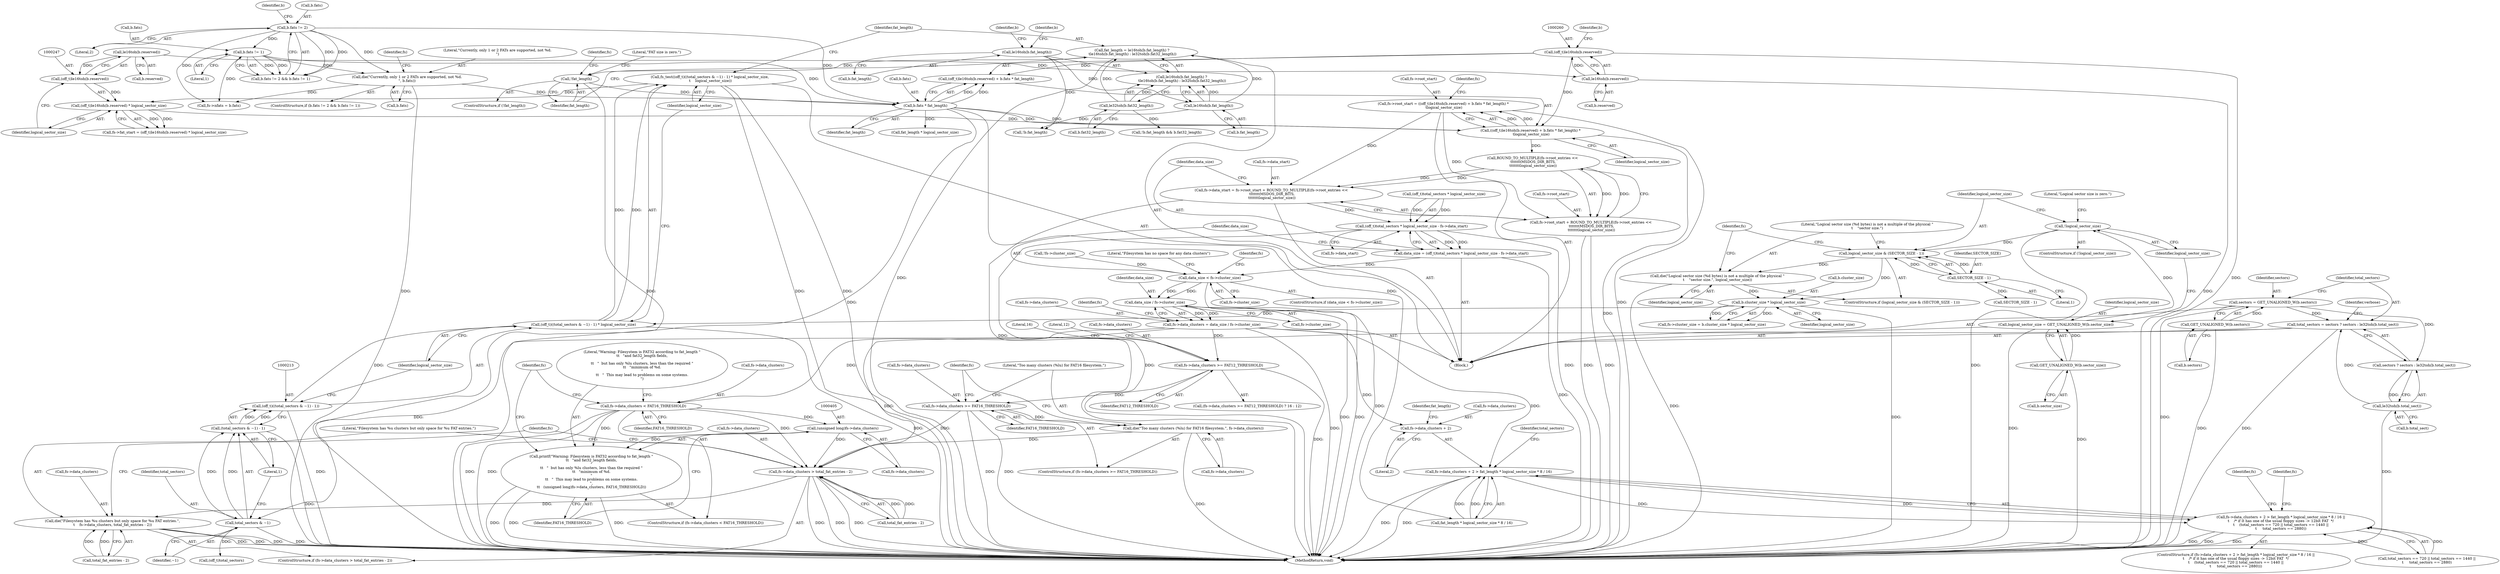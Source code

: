 digraph "0_dosfstools_e8eff147e9da1185f9afd5b25948153a3b97cf52_0@integer" {
"1000253" [label="(Call,fs->root_start = ((off_t)le16toh(b.reserved) + b.fats * fat_length) *\n \tlogical_sector_size)"];
"1000257" [label="(Call,((off_t)le16toh(b.reserved) + b.fats * fat_length) *\n \tlogical_sector_size)"];
"1000259" [label="(Call,(off_t)le16toh(b.reserved))"];
"1000261" [label="(Call,le16toh(b.reserved))"];
"1000248" [label="(Call,le16toh(b.reserved))"];
"1000265" [label="(Call,b.fats * fat_length)"];
"1000179" [label="(Call,die(\"Currently, only 1 or 2 FATs are supported, not %d.\n\", b.fats))"];
"1000169" [label="(Call,b.fats != 2)"];
"1000174" [label="(Call,b.fats != 1)"];
"1000237" [label="(Call,!fat_length)"];
"1000221" [label="(Call,fat_length = le16toh(b.fat_length) ?\n \tle16toh(b.fat_length) : le32toh(b.fat32_length))"];
"1000228" [label="(Call,le16toh(b.fat_length))"];
"1000224" [label="(Call,le16toh(b.fat_length))"];
"1000232" [label="(Call,le32toh(b.fat32_length))"];
"1000245" [label="(Call,(off_t)le16toh(b.reserved) * logical_sector_size)"];
"1000246" [label="(Call,(off_t)le16toh(b.reserved))"];
"1000210" [label="(Call,fs_test((off_t)((total_sectors & ~1) - 1) * logical_sector_size,\n \t    logical_sector_size))"];
"1000211" [label="(Call,(off_t)((total_sectors & ~1) - 1) * logical_sector_size)"];
"1000212" [label="(Call,(off_t)((total_sectors & ~1) - 1))"];
"1000214" [label="(Call,(total_sectors & ~1) - 1)"];
"1000215" [label="(Call,total_sectors & ~1)"];
"1000197" [label="(Call,total_sectors = sectors ? sectors : le32toh(b.total_sect))"];
"1000191" [label="(Call,sectors = GET_UNALIGNED_W(b.sectors))"];
"1000193" [label="(Call,GET_UNALIGNED_W(b.sectors))"];
"1000202" [label="(Call,le32toh(b.total_sect))"];
"1000155" [label="(Call,b.cluster_size * logical_sector_size)"];
"1000143" [label="(Call,logical_sector_size & (SECTOR_SIZE - 1))"];
"1000138" [label="(Call,!logical_sector_size)"];
"1000131" [label="(Call,logical_sector_size = GET_UNALIGNED_W(b.sector_size))"];
"1000133" [label="(Call,GET_UNALIGNED_W(b.sector_size))"];
"1000145" [label="(Call,SECTOR_SIZE - 1)"];
"1000148" [label="(Call,die(\"Logical sector size (%d bytes) is not a multiple of the physical \"\n\t    \"sector size.\", logical_sector_size))"];
"1000279" [label="(Call,fs->data_start = fs->root_start + ROUND_TO_MULTIPLE(fs->root_entries <<\n \t\t\t\t\t\t\tMSDOS_DIR_BITS,\n \t\t\t\t\t\t\tlogical_sector_size))"];
"1000296" [label="(Call,(off_t)total_sectors * logical_sector_size - fs->data_start)"];
"1000294" [label="(Call,data_size = (off_t)total_sectors * logical_sector_size - fs->data_start)"];
"1000306" [label="(Call,data_size < fs->cluster_size)"];
"1000317" [label="(Call,data_size / fs->cluster_size)"];
"1000313" [label="(Call,fs->data_clusters = data_size / fs->cluster_size)"];
"1000397" [label="(Call,fs->data_clusters < FAT16_THRESHOLD)"];
"1000404" [label="(Call,(unsigned long)fs->data_clusters)"];
"1000402" [label="(Call,printf(\"Warning: Filesystem is FAT32 according to fat_length \"\n\t\t   \"and fat32_length fields,\n\"\n\t\t   \"  but has only %lu clusters, less than the required \"\n\t\t   \"minimum of %d.\n\"\n\t\t   \"  This may lead to problems on some systems.\n\",\n\t\t   (unsigned long)fs->data_clusters, FAT16_THRESHOLD))"];
"1000616" [label="(Call,fs->data_clusters > total_fat_entries - 2)"];
"1000623" [label="(Call,die(\"Filesystem has %u clusters but only space for %u FAT entries.\",\n\t    fs->data_clusters, total_fat_entries - 2))"];
"1000444" [label="(Call,fs->data_clusters >= FAT12_THRESHOLD)"];
"1000452" [label="(Call,fs->data_clusters >= FAT16_THRESHOLD)"];
"1000457" [label="(Call,die(\"Too many clusters (%lu) for FAT16 filesystem.\", fs->data_clusters))"];
"1000475" [label="(Call,fs->data_clusters + 2 > fat_length * logical_sector_size * 8 / 16)"];
"1000474" [label="(Call,fs->data_clusters + 2 > fat_length * logical_sector_size * 8 / 16 ||\n\t    /* if it has one of the usual floppy sizes -> 12bit FAT  */\n\t    (total_sectors == 720 || total_sectors == 1440 ||\n\t     total_sectors == 2880))"];
"1000476" [label="(Call,fs->data_clusters + 2)"];
"1000283" [label="(Call,fs->root_start + ROUND_TO_MULTIPLE(fs->root_entries <<\n \t\t\t\t\t\t\tMSDOS_DIR_BITS,\n \t\t\t\t\t\t\tlogical_sector_size))"];
"1000624" [label="(Literal,\"Filesystem has %u clusters but only space for %u FAT entries.\")"];
"1000219" [label="(Identifier,logical_sector_size)"];
"1000150" [label="(Identifier,logical_sector_size)"];
"1000501" [label="(Identifier,fs)"];
"1000249" [label="(Call,b.reserved)"];
"1000156" [label="(Call,b.cluster_size)"];
"1000245" [label="(Call,(off_t)le16toh(b.reserved) * logical_sector_size)"];
"1000191" [label="(Call,sectors = GET_UNALIGNED_W(b.sectors))"];
"1000161" [label="(Call,!fs->cluster_size)"];
"1000257" [label="(Call,((off_t)le16toh(b.reserved) + b.fats * fat_length) *\n \tlogical_sector_size)"];
"1000482" [label="(Identifier,fat_length)"];
"1000448" [label="(Identifier,FAT12_THRESHOLD)"];
"1000280" [label="(Call,fs->data_start)"];
"1000176" [label="(Identifier,b)"];
"1000199" [label="(Call,sectors ? sectors : le32toh(b.total_sect))"];
"1000232" [label="(Call,le32toh(b.fat32_length))"];
"1000406" [label="(Call,fs->data_clusters)"];
"1000266" [label="(Call,b.fats)"];
"1000179" [label="(Call,die(\"Currently, only 1 or 2 FATs are supported, not %d.\n\", b.fats))"];
"1000490" [label="(Identifier,total_sectors)"];
"1000297" [label="(Call,(off_t)total_sectors * logical_sector_size)"];
"1000192" [label="(Identifier,sectors)"];
"1000229" [label="(Call,b.fat_length)"];
"1000143" [label="(Call,logical_sector_size & (SECTOR_SIZE - 1))"];
"1000473" [label="(ControlStructure,if (fs->data_clusters + 2 > fat_length * logical_sector_size * 8 / 16 ||\n\t    /* if it has one of the usual floppy sizes -> 12bit FAT  */\n\t    (total_sectors == 720 || total_sectors == 1440 ||\n\t     total_sectors == 2880)))"];
"1000625" [label="(Call,fs->data_clusters)"];
"1000254" [label="(Call,fs->root_start)"];
"1000134" [label="(Call,b.sector_size)"];
"1000396" [label="(ControlStructure,if (fs->data_clusters < FAT16_THRESHOLD))"];
"1000398" [label="(Call,fs->data_clusters)"];
"1000230" [label="(Identifier,b)"];
"1000312" [label="(Literal,\"Filesystem has no space for any data clusters\")"];
"1000270" [label="(Identifier,logical_sector_size)"];
"1000222" [label="(Identifier,fat_length)"];
"1000186" [label="(Identifier,fs)"];
"1000463" [label="(Identifier,fs)"];
"1000147" [label="(Literal,1)"];
"1000212" [label="(Call,(off_t)((total_sectors & ~1) - 1))"];
"1000228" [label="(Call,le16toh(b.fat_length))"];
"1000306" [label="(Call,data_size < fs->cluster_size)"];
"1000449" [label="(Literal,16)"];
"1000522" [label="(Call,fat_length * logical_sector_size)"];
"1000340" [label="(Call,!b.fat_length)"];
"1000261" [label="(Call,le16toh(b.reserved))"];
"1000243" [label="(Identifier,fs)"];
"1000475" [label="(Call,fs->data_clusters + 2 > fat_length * logical_sector_size * 8 / 16)"];
"1000142" [label="(ControlStructure,if (logical_sector_size & (SECTOR_SIZE - 1)))"];
"1000294" [label="(Call,data_size = (off_t)total_sectors * logical_sector_size - fs->data_start)"];
"1000132" [label="(Identifier,logical_sector_size)"];
"1000687" [label="(MethodReturn,void)"];
"1000620" [label="(Call,total_fat_entries - 2)"];
"1000635" [label="(Identifier,fs)"];
"1000211" [label="(Call,(off_t)((total_sectors & ~1) - 1) * logical_sector_size)"];
"1000203" [label="(Call,b.total_sect)"];
"1000148" [label="(Call,die(\"Logical sector size (%d bytes) is not a multiple of the physical \"\n\t    \"sector size.\", logical_sector_size))"];
"1000170" [label="(Call,b.fats)"];
"1000339" [label="(Call,!b.fat_length && b.fat32_length)"];
"1000236" [label="(ControlStructure,if (!fat_length))"];
"1000283" [label="(Call,fs->root_start + ROUND_TO_MULTIPLE(fs->root_entries <<\n \t\t\t\t\t\t\tMSDOS_DIR_BITS,\n \t\t\t\t\t\t\tlogical_sector_size))"];
"1000456" [label="(Identifier,FAT16_THRESHOLD)"];
"1000167" [label="(ControlStructure,if (b.fats != 2 && b.fats != 1))"];
"1000131" [label="(Call,logical_sector_size = GET_UNALIGNED_W(b.sector_size))"];
"1000318" [label="(Identifier,data_size)"];
"1000174" [label="(Call,b.fats != 1)"];
"1000617" [label="(Call,fs->data_clusters)"];
"1000149" [label="(Literal,\"Logical sector size (%d bytes) is not a multiple of the physical \"\n\t    \"sector size.\")"];
"1000184" [label="(Call,fs->nfats = b.fats)"];
"1000307" [label="(Identifier,data_size)"];
"1000411" [label="(Identifier,fs)"];
"1000141" [label="(Literal,\"Logical sector size is zero.\")"];
"1000233" [label="(Call,b.fat32_length)"];
"1000284" [label="(Call,fs->root_start)"];
"1000313" [label="(Call,fs->data_clusters = data_size / fs->cluster_size)"];
"1000151" [label="(Call,fs->cluster_size = b.cluster_size * logical_sector_size)"];
"1000287" [label="(Call,ROUND_TO_MULTIPLE(fs->root_entries <<\n \t\t\t\t\t\t\tMSDOS_DIR_BITS,\n \t\t\t\t\t\t\tlogical_sector_size))"];
"1000259" [label="(Call,(off_t)le16toh(b.reserved))"];
"1000452" [label="(Call,fs->data_clusters >= FAT16_THRESHOLD)"];
"1000488" [label="(Call,total_sectors == 720 || total_sectors == 1440 ||\n\t     total_sectors == 2880)"];
"1000221" [label="(Call,fat_length = le16toh(b.fat_length) ?\n \tle16toh(b.fat_length) : le32toh(b.fat32_length))"];
"1000139" [label="(Identifier,logical_sector_size)"];
"1000207" [label="(Identifier,verbose)"];
"1000237" [label="(Call,!fat_length)"];
"1000267" [label="(Identifier,b)"];
"1000298" [label="(Call,(off_t)total_sectors)"];
"1000474" [label="(Call,fs->data_clusters + 2 > fat_length * logical_sector_size * 8 / 16 ||\n\t    /* if it has one of the usual floppy sizes -> 12bit FAT  */\n\t    (total_sectors == 720 || total_sectors == 1440 ||\n\t     total_sectors == 2880))"];
"1000117" [label="(Block,)"];
"1000451" [label="(ControlStructure,if (fs->data_clusters >= FAT16_THRESHOLD))"];
"1000240" [label="(Literal,\"FAT size is zero.\")"];
"1000217" [label="(Identifier,~1)"];
"1000324" [label="(Identifier,fs)"];
"1000224" [label="(Call,le16toh(b.fat_length))"];
"1000403" [label="(Literal,\"Warning: Filesystem is FAT32 according to fat_length \"\n\t\t   \"and fat32_length fields,\n\"\n\t\t   \"  but has only %lu clusters, less than the required \"\n\t\t   \"minimum of %d.\n\"\n\t\t   \"  This may lead to problems on some systems.\n\")"];
"1000401" [label="(Identifier,FAT16_THRESHOLD)"];
"1000138" [label="(Call,!logical_sector_size)"];
"1000457" [label="(Call,die(\"Too many clusters (%lu) for FAT16 filesystem.\", fs->data_clusters))"];
"1000295" [label="(Identifier,data_size)"];
"1000302" [label="(Call,fs->data_start)"];
"1000615" [label="(ControlStructure,if (fs->data_clusters > total_fat_entries - 2))"];
"1000225" [label="(Call,b.fat_length)"];
"1000215" [label="(Call,total_sectors & ~1)"];
"1000481" [label="(Call,fat_length * logical_sector_size * 8 / 16)"];
"1000315" [label="(Identifier,fs)"];
"1000279" [label="(Call,fs->data_start = fs->root_start + ROUND_TO_MULTIPLE(fs->root_entries <<\n \t\t\t\t\t\t\tMSDOS_DIR_BITS,\n \t\t\t\t\t\t\tlogical_sector_size))"];
"1000317" [label="(Call,data_size / fs->cluster_size)"];
"1000169" [label="(Call,b.fats != 2)"];
"1000628" [label="(Call,total_fat_entries - 2)"];
"1000296" [label="(Call,(off_t)total_sectors * logical_sector_size - fs->data_start)"];
"1000450" [label="(Literal,12)"];
"1000168" [label="(Call,b.fats != 2 && b.fats != 1)"];
"1000480" [label="(Literal,2)"];
"1000458" [label="(Literal,\"Too many clusters (%lu) for FAT16 filesystem.\")"];
"1000445" [label="(Call,fs->data_clusters)"];
"1000181" [label="(Call,b.fats)"];
"1000314" [label="(Call,fs->data_clusters)"];
"1000159" [label="(Identifier,logical_sector_size)"];
"1000443" [label="(Call,(fs->data_clusters >= FAT12_THRESHOLD) ? 16 : 12)"];
"1000477" [label="(Call,fs->data_clusters)"];
"1000220" [label="(Identifier,logical_sector_size)"];
"1000153" [label="(Identifier,fs)"];
"1000218" [label="(Literal,1)"];
"1000180" [label="(Literal,\"Currently, only 1 or 2 FATs are supported, not %d.\n\")"];
"1000453" [label="(Call,fs->data_clusters)"];
"1000223" [label="(Call,le16toh(b.fat_length) ?\n \tle16toh(b.fat_length) : le32toh(b.fat32_length))"];
"1000409" [label="(Identifier,FAT16_THRESHOLD)"];
"1000253" [label="(Call,fs->root_start = ((off_t)le16toh(b.reserved) + b.fats * fat_length) *\n \tlogical_sector_size)"];
"1000144" [label="(Identifier,logical_sector_size)"];
"1000137" [label="(ControlStructure,if (!logical_sector_size))"];
"1000234" [label="(Identifier,b)"];
"1000476" [label="(Call,fs->data_clusters + 2)"];
"1000202" [label="(Call,le32toh(b.total_sect))"];
"1000248" [label="(Call,le16toh(b.reserved))"];
"1000246" [label="(Call,(off_t)le16toh(b.reserved))"];
"1000198" [label="(Identifier,total_sectors)"];
"1000459" [label="(Call,fs->data_clusters)"];
"1000197" [label="(Call,total_sectors = sectors ? sectors : le32toh(b.total_sect))"];
"1000269" [label="(Identifier,fat_length)"];
"1000273" [label="(Identifier,fs)"];
"1000397" [label="(Call,fs->data_clusters < FAT16_THRESHOLD)"];
"1000146" [label="(Identifier,SECTOR_SIZE)"];
"1000623" [label="(Call,die(\"Filesystem has %u clusters but only space for %u FAT entries.\",\n\t    fs->data_clusters, total_fat_entries - 2))"];
"1000265" [label="(Call,b.fats * fat_length)"];
"1000175" [label="(Call,b.fats)"];
"1000155" [label="(Call,b.cluster_size * logical_sector_size)"];
"1000194" [label="(Call,b.sectors)"];
"1000214" [label="(Call,(total_sectors & ~1) - 1)"];
"1000616" [label="(Call,fs->data_clusters > total_fat_entries - 2)"];
"1000506" [label="(Identifier,fs)"];
"1000216" [label="(Identifier,total_sectors)"];
"1000402" [label="(Call,printf(\"Warning: Filesystem is FAT32 according to fat_length \"\n\t\t   \"and fat32_length fields,\n\"\n\t\t   \"  but has only %lu clusters, less than the required \"\n\t\t   \"minimum of %d.\n\"\n\t\t   \"  This may lead to problems on some systems.\n\",\n\t\t   (unsigned long)fs->data_clusters, FAT16_THRESHOLD))"];
"1000444" [label="(Call,fs->data_clusters >= FAT12_THRESHOLD)"];
"1000262" [label="(Call,b.reserved)"];
"1000210" [label="(Call,fs_test((off_t)((total_sectors & ~1) - 1) * logical_sector_size,\n \t    logical_sector_size))"];
"1000258" [label="(Call,(off_t)le16toh(b.reserved) + b.fats * fat_length)"];
"1000133" [label="(Call,GET_UNALIGNED_W(b.sector_size))"];
"1000305" [label="(ControlStructure,if (data_size < fs->cluster_size))"];
"1000178" [label="(Literal,1)"];
"1000404" [label="(Call,(unsigned long)fs->data_clusters)"];
"1000173" [label="(Literal,2)"];
"1000241" [label="(Call,fs->fat_start = (off_t)le16toh(b.reserved) * logical_sector_size)"];
"1000238" [label="(Identifier,fat_length)"];
"1000308" [label="(Call,fs->cluster_size)"];
"1000145" [label="(Call,SECTOR_SIZE - 1)"];
"1000193" [label="(Call,GET_UNALIGNED_W(b.sectors))"];
"1000319" [label="(Call,fs->cluster_size)"];
"1000252" [label="(Identifier,logical_sector_size)"];
"1000659" [label="(Call,SECTOR_SIZE - 1)"];
"1000253" -> "1000117"  [label="AST: "];
"1000253" -> "1000257"  [label="CFG: "];
"1000254" -> "1000253"  [label="AST: "];
"1000257" -> "1000253"  [label="AST: "];
"1000273" -> "1000253"  [label="CFG: "];
"1000253" -> "1000687"  [label="DDG: "];
"1000257" -> "1000253"  [label="DDG: "];
"1000257" -> "1000253"  [label="DDG: "];
"1000253" -> "1000279"  [label="DDG: "];
"1000253" -> "1000283"  [label="DDG: "];
"1000257" -> "1000270"  [label="CFG: "];
"1000258" -> "1000257"  [label="AST: "];
"1000270" -> "1000257"  [label="AST: "];
"1000257" -> "1000687"  [label="DDG: "];
"1000259" -> "1000257"  [label="DDG: "];
"1000265" -> "1000257"  [label="DDG: "];
"1000265" -> "1000257"  [label="DDG: "];
"1000245" -> "1000257"  [label="DDG: "];
"1000257" -> "1000287"  [label="DDG: "];
"1000259" -> "1000258"  [label="AST: "];
"1000259" -> "1000261"  [label="CFG: "];
"1000260" -> "1000259"  [label="AST: "];
"1000261" -> "1000259"  [label="AST: "];
"1000267" -> "1000259"  [label="CFG: "];
"1000259" -> "1000687"  [label="DDG: "];
"1000259" -> "1000258"  [label="DDG: "];
"1000261" -> "1000259"  [label="DDG: "];
"1000261" -> "1000262"  [label="CFG: "];
"1000262" -> "1000261"  [label="AST: "];
"1000261" -> "1000687"  [label="DDG: "];
"1000248" -> "1000261"  [label="DDG: "];
"1000248" -> "1000246"  [label="AST: "];
"1000248" -> "1000249"  [label="CFG: "];
"1000249" -> "1000248"  [label="AST: "];
"1000246" -> "1000248"  [label="CFG: "];
"1000248" -> "1000246"  [label="DDG: "];
"1000265" -> "1000258"  [label="AST: "];
"1000265" -> "1000269"  [label="CFG: "];
"1000266" -> "1000265"  [label="AST: "];
"1000269" -> "1000265"  [label="AST: "];
"1000258" -> "1000265"  [label="CFG: "];
"1000265" -> "1000687"  [label="DDG: "];
"1000265" -> "1000258"  [label="DDG: "];
"1000265" -> "1000258"  [label="DDG: "];
"1000179" -> "1000265"  [label="DDG: "];
"1000169" -> "1000265"  [label="DDG: "];
"1000174" -> "1000265"  [label="DDG: "];
"1000237" -> "1000265"  [label="DDG: "];
"1000265" -> "1000481"  [label="DDG: "];
"1000265" -> "1000522"  [label="DDG: "];
"1000179" -> "1000167"  [label="AST: "];
"1000179" -> "1000181"  [label="CFG: "];
"1000180" -> "1000179"  [label="AST: "];
"1000181" -> "1000179"  [label="AST: "];
"1000186" -> "1000179"  [label="CFG: "];
"1000179" -> "1000687"  [label="DDG: "];
"1000169" -> "1000179"  [label="DDG: "];
"1000174" -> "1000179"  [label="DDG: "];
"1000179" -> "1000184"  [label="DDG: "];
"1000169" -> "1000168"  [label="AST: "];
"1000169" -> "1000173"  [label="CFG: "];
"1000170" -> "1000169"  [label="AST: "];
"1000173" -> "1000169"  [label="AST: "];
"1000176" -> "1000169"  [label="CFG: "];
"1000168" -> "1000169"  [label="CFG: "];
"1000169" -> "1000168"  [label="DDG: "];
"1000169" -> "1000168"  [label="DDG: "];
"1000169" -> "1000174"  [label="DDG: "];
"1000169" -> "1000184"  [label="DDG: "];
"1000174" -> "1000168"  [label="AST: "];
"1000174" -> "1000178"  [label="CFG: "];
"1000175" -> "1000174"  [label="AST: "];
"1000178" -> "1000174"  [label="AST: "];
"1000168" -> "1000174"  [label="CFG: "];
"1000174" -> "1000168"  [label="DDG: "];
"1000174" -> "1000168"  [label="DDG: "];
"1000174" -> "1000184"  [label="DDG: "];
"1000237" -> "1000236"  [label="AST: "];
"1000237" -> "1000238"  [label="CFG: "];
"1000238" -> "1000237"  [label="AST: "];
"1000240" -> "1000237"  [label="CFG: "];
"1000243" -> "1000237"  [label="CFG: "];
"1000237" -> "1000687"  [label="DDG: "];
"1000221" -> "1000237"  [label="DDG: "];
"1000221" -> "1000117"  [label="AST: "];
"1000221" -> "1000223"  [label="CFG: "];
"1000222" -> "1000221"  [label="AST: "];
"1000223" -> "1000221"  [label="AST: "];
"1000238" -> "1000221"  [label="CFG: "];
"1000221" -> "1000687"  [label="DDG: "];
"1000228" -> "1000221"  [label="DDG: "];
"1000232" -> "1000221"  [label="DDG: "];
"1000228" -> "1000223"  [label="AST: "];
"1000228" -> "1000229"  [label="CFG: "];
"1000229" -> "1000228"  [label="AST: "];
"1000223" -> "1000228"  [label="CFG: "];
"1000228" -> "1000223"  [label="DDG: "];
"1000224" -> "1000228"  [label="DDG: "];
"1000228" -> "1000340"  [label="DDG: "];
"1000224" -> "1000223"  [label="AST: "];
"1000224" -> "1000225"  [label="CFG: "];
"1000225" -> "1000224"  [label="AST: "];
"1000230" -> "1000224"  [label="CFG: "];
"1000234" -> "1000224"  [label="CFG: "];
"1000224" -> "1000340"  [label="DDG: "];
"1000232" -> "1000223"  [label="AST: "];
"1000232" -> "1000233"  [label="CFG: "];
"1000233" -> "1000232"  [label="AST: "];
"1000223" -> "1000232"  [label="CFG: "];
"1000232" -> "1000223"  [label="DDG: "];
"1000232" -> "1000339"  [label="DDG: "];
"1000245" -> "1000241"  [label="AST: "];
"1000245" -> "1000252"  [label="CFG: "];
"1000246" -> "1000245"  [label="AST: "];
"1000252" -> "1000245"  [label="AST: "];
"1000241" -> "1000245"  [label="CFG: "];
"1000245" -> "1000241"  [label="DDG: "];
"1000245" -> "1000241"  [label="DDG: "];
"1000246" -> "1000245"  [label="DDG: "];
"1000210" -> "1000245"  [label="DDG: "];
"1000247" -> "1000246"  [label="AST: "];
"1000252" -> "1000246"  [label="CFG: "];
"1000210" -> "1000117"  [label="AST: "];
"1000210" -> "1000220"  [label="CFG: "];
"1000211" -> "1000210"  [label="AST: "];
"1000220" -> "1000210"  [label="AST: "];
"1000222" -> "1000210"  [label="CFG: "];
"1000210" -> "1000687"  [label="DDG: "];
"1000210" -> "1000687"  [label="DDG: "];
"1000211" -> "1000210"  [label="DDG: "];
"1000211" -> "1000210"  [label="DDG: "];
"1000211" -> "1000219"  [label="CFG: "];
"1000212" -> "1000211"  [label="AST: "];
"1000219" -> "1000211"  [label="AST: "];
"1000220" -> "1000211"  [label="CFG: "];
"1000211" -> "1000687"  [label="DDG: "];
"1000212" -> "1000211"  [label="DDG: "];
"1000155" -> "1000211"  [label="DDG: "];
"1000212" -> "1000214"  [label="CFG: "];
"1000213" -> "1000212"  [label="AST: "];
"1000214" -> "1000212"  [label="AST: "];
"1000219" -> "1000212"  [label="CFG: "];
"1000212" -> "1000687"  [label="DDG: "];
"1000214" -> "1000212"  [label="DDG: "];
"1000214" -> "1000212"  [label="DDG: "];
"1000214" -> "1000218"  [label="CFG: "];
"1000215" -> "1000214"  [label="AST: "];
"1000218" -> "1000214"  [label="AST: "];
"1000214" -> "1000687"  [label="DDG: "];
"1000215" -> "1000214"  [label="DDG: "];
"1000215" -> "1000214"  [label="DDG: "];
"1000215" -> "1000217"  [label="CFG: "];
"1000216" -> "1000215"  [label="AST: "];
"1000217" -> "1000215"  [label="AST: "];
"1000218" -> "1000215"  [label="CFG: "];
"1000215" -> "1000687"  [label="DDG: "];
"1000197" -> "1000215"  [label="DDG: "];
"1000215" -> "1000298"  [label="DDG: "];
"1000197" -> "1000117"  [label="AST: "];
"1000197" -> "1000199"  [label="CFG: "];
"1000198" -> "1000197"  [label="AST: "];
"1000199" -> "1000197"  [label="AST: "];
"1000207" -> "1000197"  [label="CFG: "];
"1000197" -> "1000687"  [label="DDG: "];
"1000191" -> "1000197"  [label="DDG: "];
"1000202" -> "1000197"  [label="DDG: "];
"1000191" -> "1000117"  [label="AST: "];
"1000191" -> "1000193"  [label="CFG: "];
"1000192" -> "1000191"  [label="AST: "];
"1000193" -> "1000191"  [label="AST: "];
"1000198" -> "1000191"  [label="CFG: "];
"1000191" -> "1000687"  [label="DDG: "];
"1000193" -> "1000191"  [label="DDG: "];
"1000191" -> "1000199"  [label="DDG: "];
"1000193" -> "1000194"  [label="CFG: "];
"1000194" -> "1000193"  [label="AST: "];
"1000193" -> "1000687"  [label="DDG: "];
"1000202" -> "1000199"  [label="AST: "];
"1000202" -> "1000203"  [label="CFG: "];
"1000203" -> "1000202"  [label="AST: "];
"1000199" -> "1000202"  [label="CFG: "];
"1000202" -> "1000687"  [label="DDG: "];
"1000202" -> "1000199"  [label="DDG: "];
"1000155" -> "1000151"  [label="AST: "];
"1000155" -> "1000159"  [label="CFG: "];
"1000156" -> "1000155"  [label="AST: "];
"1000159" -> "1000155"  [label="AST: "];
"1000151" -> "1000155"  [label="CFG: "];
"1000155" -> "1000687"  [label="DDG: "];
"1000155" -> "1000151"  [label="DDG: "];
"1000155" -> "1000151"  [label="DDG: "];
"1000143" -> "1000155"  [label="DDG: "];
"1000148" -> "1000155"  [label="DDG: "];
"1000143" -> "1000142"  [label="AST: "];
"1000143" -> "1000145"  [label="CFG: "];
"1000144" -> "1000143"  [label="AST: "];
"1000145" -> "1000143"  [label="AST: "];
"1000149" -> "1000143"  [label="CFG: "];
"1000153" -> "1000143"  [label="CFG: "];
"1000138" -> "1000143"  [label="DDG: "];
"1000145" -> "1000143"  [label="DDG: "];
"1000145" -> "1000143"  [label="DDG: "];
"1000143" -> "1000148"  [label="DDG: "];
"1000138" -> "1000137"  [label="AST: "];
"1000138" -> "1000139"  [label="CFG: "];
"1000139" -> "1000138"  [label="AST: "];
"1000141" -> "1000138"  [label="CFG: "];
"1000144" -> "1000138"  [label="CFG: "];
"1000138" -> "1000687"  [label="DDG: "];
"1000131" -> "1000138"  [label="DDG: "];
"1000131" -> "1000117"  [label="AST: "];
"1000131" -> "1000133"  [label="CFG: "];
"1000132" -> "1000131"  [label="AST: "];
"1000133" -> "1000131"  [label="AST: "];
"1000139" -> "1000131"  [label="CFG: "];
"1000131" -> "1000687"  [label="DDG: "];
"1000133" -> "1000131"  [label="DDG: "];
"1000133" -> "1000134"  [label="CFG: "];
"1000134" -> "1000133"  [label="AST: "];
"1000133" -> "1000687"  [label="DDG: "];
"1000145" -> "1000147"  [label="CFG: "];
"1000146" -> "1000145"  [label="AST: "];
"1000147" -> "1000145"  [label="AST: "];
"1000145" -> "1000659"  [label="DDG: "];
"1000148" -> "1000142"  [label="AST: "];
"1000148" -> "1000150"  [label="CFG: "];
"1000149" -> "1000148"  [label="AST: "];
"1000150" -> "1000148"  [label="AST: "];
"1000153" -> "1000148"  [label="CFG: "];
"1000148" -> "1000687"  [label="DDG: "];
"1000279" -> "1000117"  [label="AST: "];
"1000279" -> "1000283"  [label="CFG: "];
"1000280" -> "1000279"  [label="AST: "];
"1000283" -> "1000279"  [label="AST: "];
"1000295" -> "1000279"  [label="CFG: "];
"1000279" -> "1000687"  [label="DDG: "];
"1000287" -> "1000279"  [label="DDG: "];
"1000287" -> "1000279"  [label="DDG: "];
"1000279" -> "1000296"  [label="DDG: "];
"1000296" -> "1000294"  [label="AST: "];
"1000296" -> "1000302"  [label="CFG: "];
"1000297" -> "1000296"  [label="AST: "];
"1000302" -> "1000296"  [label="AST: "];
"1000294" -> "1000296"  [label="CFG: "];
"1000296" -> "1000687"  [label="DDG: "];
"1000296" -> "1000687"  [label="DDG: "];
"1000296" -> "1000294"  [label="DDG: "];
"1000296" -> "1000294"  [label="DDG: "];
"1000297" -> "1000296"  [label="DDG: "];
"1000297" -> "1000296"  [label="DDG: "];
"1000294" -> "1000117"  [label="AST: "];
"1000295" -> "1000294"  [label="AST: "];
"1000307" -> "1000294"  [label="CFG: "];
"1000294" -> "1000687"  [label="DDG: "];
"1000294" -> "1000306"  [label="DDG: "];
"1000306" -> "1000305"  [label="AST: "];
"1000306" -> "1000308"  [label="CFG: "];
"1000307" -> "1000306"  [label="AST: "];
"1000308" -> "1000306"  [label="AST: "];
"1000312" -> "1000306"  [label="CFG: "];
"1000315" -> "1000306"  [label="CFG: "];
"1000306" -> "1000687"  [label="DDG: "];
"1000161" -> "1000306"  [label="DDG: "];
"1000306" -> "1000317"  [label="DDG: "];
"1000306" -> "1000317"  [label="DDG: "];
"1000317" -> "1000313"  [label="AST: "];
"1000317" -> "1000319"  [label="CFG: "];
"1000318" -> "1000317"  [label="AST: "];
"1000319" -> "1000317"  [label="AST: "];
"1000313" -> "1000317"  [label="CFG: "];
"1000317" -> "1000687"  [label="DDG: "];
"1000317" -> "1000687"  [label="DDG: "];
"1000317" -> "1000313"  [label="DDG: "];
"1000317" -> "1000313"  [label="DDG: "];
"1000313" -> "1000117"  [label="AST: "];
"1000314" -> "1000313"  [label="AST: "];
"1000324" -> "1000313"  [label="CFG: "];
"1000313" -> "1000687"  [label="DDG: "];
"1000313" -> "1000397"  [label="DDG: "];
"1000313" -> "1000444"  [label="DDG: "];
"1000313" -> "1000475"  [label="DDG: "];
"1000313" -> "1000476"  [label="DDG: "];
"1000313" -> "1000616"  [label="DDG: "];
"1000397" -> "1000396"  [label="AST: "];
"1000397" -> "1000401"  [label="CFG: "];
"1000398" -> "1000397"  [label="AST: "];
"1000401" -> "1000397"  [label="AST: "];
"1000403" -> "1000397"  [label="CFG: "];
"1000411" -> "1000397"  [label="CFG: "];
"1000397" -> "1000687"  [label="DDG: "];
"1000397" -> "1000687"  [label="DDG: "];
"1000397" -> "1000404"  [label="DDG: "];
"1000397" -> "1000402"  [label="DDG: "];
"1000397" -> "1000616"  [label="DDG: "];
"1000404" -> "1000402"  [label="AST: "];
"1000404" -> "1000406"  [label="CFG: "];
"1000405" -> "1000404"  [label="AST: "];
"1000406" -> "1000404"  [label="AST: "];
"1000409" -> "1000404"  [label="CFG: "];
"1000404" -> "1000402"  [label="DDG: "];
"1000404" -> "1000616"  [label="DDG: "];
"1000402" -> "1000396"  [label="AST: "];
"1000402" -> "1000409"  [label="CFG: "];
"1000403" -> "1000402"  [label="AST: "];
"1000409" -> "1000402"  [label="AST: "];
"1000411" -> "1000402"  [label="CFG: "];
"1000402" -> "1000687"  [label="DDG: "];
"1000402" -> "1000687"  [label="DDG: "];
"1000402" -> "1000687"  [label="DDG: "];
"1000616" -> "1000615"  [label="AST: "];
"1000616" -> "1000620"  [label="CFG: "];
"1000617" -> "1000616"  [label="AST: "];
"1000620" -> "1000616"  [label="AST: "];
"1000624" -> "1000616"  [label="CFG: "];
"1000635" -> "1000616"  [label="CFG: "];
"1000616" -> "1000687"  [label="DDG: "];
"1000616" -> "1000687"  [label="DDG: "];
"1000616" -> "1000687"  [label="DDG: "];
"1000457" -> "1000616"  [label="DDG: "];
"1000452" -> "1000616"  [label="DDG: "];
"1000620" -> "1000616"  [label="DDG: "];
"1000620" -> "1000616"  [label="DDG: "];
"1000616" -> "1000623"  [label="DDG: "];
"1000623" -> "1000615"  [label="AST: "];
"1000623" -> "1000628"  [label="CFG: "];
"1000624" -> "1000623"  [label="AST: "];
"1000625" -> "1000623"  [label="AST: "];
"1000628" -> "1000623"  [label="AST: "];
"1000635" -> "1000623"  [label="CFG: "];
"1000623" -> "1000687"  [label="DDG: "];
"1000623" -> "1000687"  [label="DDG: "];
"1000623" -> "1000687"  [label="DDG: "];
"1000628" -> "1000623"  [label="DDG: "];
"1000628" -> "1000623"  [label="DDG: "];
"1000444" -> "1000443"  [label="AST: "];
"1000444" -> "1000448"  [label="CFG: "];
"1000445" -> "1000444"  [label="AST: "];
"1000448" -> "1000444"  [label="AST: "];
"1000449" -> "1000444"  [label="CFG: "];
"1000450" -> "1000444"  [label="CFG: "];
"1000444" -> "1000687"  [label="DDG: "];
"1000444" -> "1000452"  [label="DDG: "];
"1000452" -> "1000451"  [label="AST: "];
"1000452" -> "1000456"  [label="CFG: "];
"1000453" -> "1000452"  [label="AST: "];
"1000456" -> "1000452"  [label="AST: "];
"1000458" -> "1000452"  [label="CFG: "];
"1000463" -> "1000452"  [label="CFG: "];
"1000452" -> "1000687"  [label="DDG: "];
"1000452" -> "1000687"  [label="DDG: "];
"1000452" -> "1000457"  [label="DDG: "];
"1000457" -> "1000451"  [label="AST: "];
"1000457" -> "1000459"  [label="CFG: "];
"1000458" -> "1000457"  [label="AST: "];
"1000459" -> "1000457"  [label="AST: "];
"1000463" -> "1000457"  [label="CFG: "];
"1000457" -> "1000687"  [label="DDG: "];
"1000475" -> "1000474"  [label="AST: "];
"1000475" -> "1000481"  [label="CFG: "];
"1000476" -> "1000475"  [label="AST: "];
"1000481" -> "1000475"  [label="AST: "];
"1000490" -> "1000475"  [label="CFG: "];
"1000474" -> "1000475"  [label="CFG: "];
"1000475" -> "1000687"  [label="DDG: "];
"1000475" -> "1000687"  [label="DDG: "];
"1000475" -> "1000474"  [label="DDG: "];
"1000475" -> "1000474"  [label="DDG: "];
"1000481" -> "1000475"  [label="DDG: "];
"1000481" -> "1000475"  [label="DDG: "];
"1000474" -> "1000473"  [label="AST: "];
"1000474" -> "1000488"  [label="CFG: "];
"1000488" -> "1000474"  [label="AST: "];
"1000501" -> "1000474"  [label="CFG: "];
"1000506" -> "1000474"  [label="CFG: "];
"1000474" -> "1000687"  [label="DDG: "];
"1000474" -> "1000687"  [label="DDG: "];
"1000474" -> "1000687"  [label="DDG: "];
"1000488" -> "1000474"  [label="DDG: "];
"1000488" -> "1000474"  [label="DDG: "];
"1000476" -> "1000480"  [label="CFG: "];
"1000477" -> "1000476"  [label="AST: "];
"1000480" -> "1000476"  [label="AST: "];
"1000482" -> "1000476"  [label="CFG: "];
"1000283" -> "1000287"  [label="CFG: "];
"1000284" -> "1000283"  [label="AST: "];
"1000287" -> "1000283"  [label="AST: "];
"1000283" -> "1000687"  [label="DDG: "];
"1000283" -> "1000687"  [label="DDG: "];
"1000287" -> "1000283"  [label="DDG: "];
"1000287" -> "1000283"  [label="DDG: "];
}

